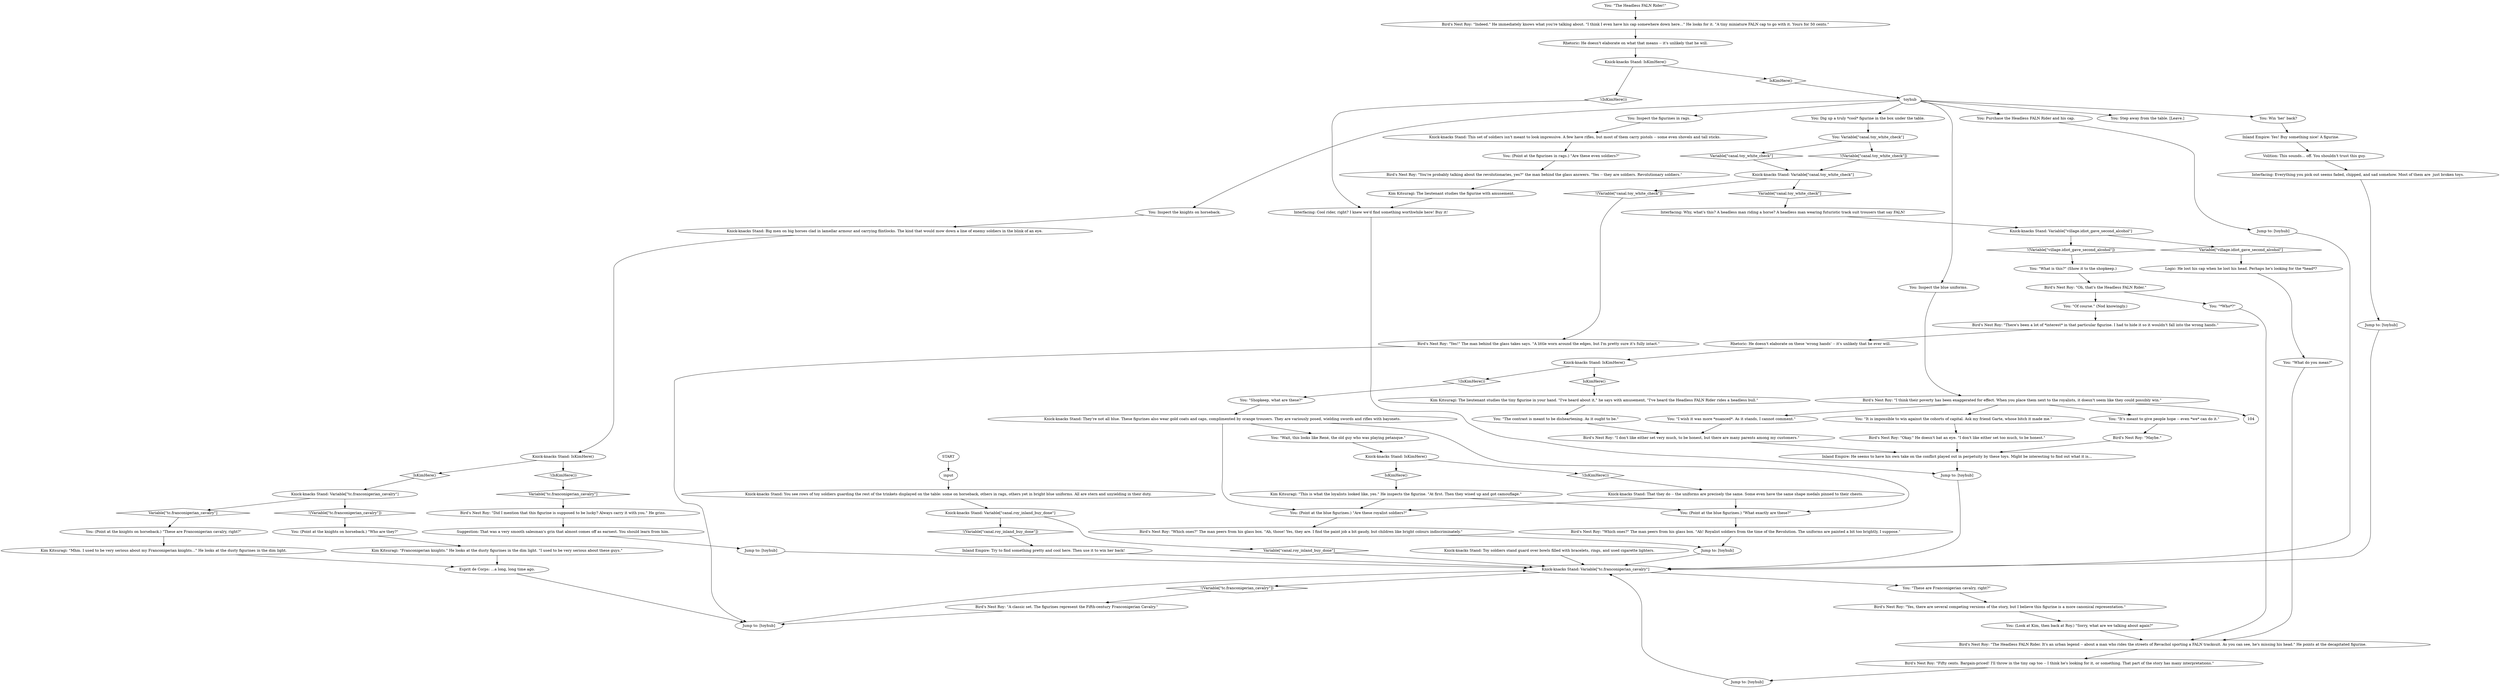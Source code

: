 # PAWNSHOP / TABLE OF KNICKKNACKS
# You look at and ask Roy about the figurines on the accessory stand.
# ==================================================
digraph G {
	  0 [label="START"];
	  1 [label="input"];
	  2 [label="Knick-knacks Stand: IsKimHere()"];
	  3 [label="IsKimHere()", shape=diamond];
	  4 [label="!(IsKimHere())", shape=diamond];
	  5 [label="Bird's Nest Roy: \"Okay.\" He doesn't bat an eye. \"I don't like either set too much, to be honest.\""];
	  6 [label="Rhetoric: He doesn't elaborate on these 'wrong hands' -- it's unlikely that he ever will."];
	  7 [label="You: \"Of course.\" (Nod knowingly.)"];
	  8 [label="You: Step away from the table. [Leave.]"];
	  9 [label="You: (Point at the blue figurines.) \"What exactly are these?\""];
	  10 [label="Jump to: [toyhub]"];
	  11 [label="You: (Point at the blue figurines.) \"Are these royalist soldiers?\""];
	  12 [label="Knick-knacks Stand: Variable[\"tc.franconigerian_cavalry\"]"];
	  13 [label="Variable[\"tc.franconigerian_cavalry\"]", shape=diamond];
	  14 [label="!(Variable[\"tc.franconigerian_cavalry\"])", shape=diamond];
	  15 [label="You: Inspect the knights on horseback."];
	  16 [label="Knick-knacks Stand: IsKimHere()"];
	  17 [label="IsKimHere()", shape=diamond];
	  18 [label="!(IsKimHere())", shape=diamond];
	  19 [label="Jump to: [toyhub]"];
	  20 [label="Bird's Nest Roy: \"Maybe.\""];
	  21 [label="Jump to: [toyhub]"];
	  22 [label="Jump to: [toyhub]"];
	  23 [label="Inland Empire: Try to find something pretty and cool here. Then use it to win her back!"];
	  24 [label="Knick-knacks Stand: Variable[\"canal.toy_white_check\"]"];
	  25 [label="Variable[\"canal.toy_white_check\"]", shape=diamond];
	  26 [label="!(Variable[\"canal.toy_white_check\"])", shape=diamond];
	  27 [label="You: \"*Who*?\""];
	  28 [label="Bird's Nest Roy: \"There's been a lot of *interest* in that particular figurine. I had to hide it so it wouldn't fall into the wrong hands.\""];
	  29 [label="Knick-knacks Stand: Variable[\"canal.roy_inland_buy_done\"]"];
	  30 [label="Variable[\"canal.roy_inland_buy_done\"]", shape=diamond];
	  31 [label="!(Variable[\"canal.roy_inland_buy_done\"])", shape=diamond];
	  32 [label="Bird's Nest Roy: \"The Headless FALN Rider. It's an urban legend -- about a man who rides the streets of Revachol sporting a FALN tracksuit. As you can see, he's missing his head.\" He points at the decapitated figurine."];
	  33 [label="Jump to: [toyhub]"];
	  34 [label="Suggestion: That was a very smooth salesman's grin that almost comes off as earnest. You should learn from him."];
	  35 [label="Kim Kitsuragi: \"Franconigerian knights.\" He looks at the dusty figurines in the dim light. \"I used to be very serious about these guys.\""];
	  36 [label="Bird's Nest Roy: \"Oh, that's the Headless FALN Rider.\""];
	  37 [label="You: Purchase the Headless FALN Rider and his cap."];
	  38 [label="Kim Kitsuragi: The lieutenant studies the tiny figurine in your hand. \"I've heard about it,\" he says with amusement, \"I've heard the Headless FALN Rider rides a headless bull.\""];
	  39 [label="Bird's Nest Roy: \"I don't like either set very much, to be honest, but there are many parents among my customers.\""];
	  40 [label="You: \"It is impossible to win against the cohorts of capital. Ask my friend Garte, whose bitch it made me.\""];
	  41 [label="Bird's Nest Roy: \"Fifty cents. Bargain-priced! I'll throw in the tiny cap too -- I think he's looking for it, or something. That part of the story has many interpretations.\""];
	  42 [label="You: Win 'her' back?"];
	  43 [label="Inland Empire: Yes! Buy something nice! A figurine."];
	  44 [label="You: Inspect the figurines in rags."];
	  45 [label="Knick-knacks Stand: Big men on big horses clad in lamellar armour and carrying flintlocks. The kind that would mow down a line of enemy soldiers in the blink of an eye."];
	  46 [label="Bird's Nest Roy: \"Which ones?\" The man peers from his glass box. \"Ah! Royalist soldiers from the time of the Revolution. The uniforms are painted a bit too brightly, I suppose.\""];
	  47 [label="You: \"It's meant to give people hope -- even *we* can do it.\""];
	  48 [label="Interfacing: Cool rider, right? I knew we'd find something worthwhile here! Buy it!"];
	  49 [label="You: \"Wait, this looks like René, the old guy who was playing petanque.\""];
	  50 [label="Rhetoric: He doesn't elaborate on what that means -- it's unlikely that he will."];
	  51 [label="You: \"What is this?\" (Show it to the shopkeep.)"];
	  52 [label="Bird's Nest Roy: \"Indeed.\" He immediately knows what you're talking about. \"I think I even have his cap somewhere down here...\" He looks for it. \"A tiny miniature FALN cap to go with it. Yours for 50 cents.\""];
	  53 [label="You: (Point at the knights on horseback.) \"Who are they?\""];
	  54 [label="Esprit de Corps: ...a long, long time ago."];
	  55 [label="Knick-knacks Stand: You see rows of toy soldiers guarding the rest of the trinkets displayed on the table: some on horseback, others in rags, others yet in bright blue uniforms. All are stern and unyielding in their duty."];
	  56 [label="Bird's Nest Roy: \"Which ones?\" The man peers from his glass box. \"Ah, those! Yes, they are. I find the paint job a bit gaudy, but children like bright colours indiscriminately.\""];
	  57 [label="Knick-knacks Stand: Variable[\"village.idiot_gave_second_alcohol\"]"];
	  58 [label="Variable[\"village.idiot_gave_second_alcohol\"]", shape=diamond];
	  59 [label="!(Variable[\"village.idiot_gave_second_alcohol\"])", shape=diamond];
	  60 [label="Kim Kitsuragi: \"This is what the loyalists looked like, yes.\" He inspects the figurine. \"At first. Then they wised up and got camouflage.\""];
	  61 [label="You: Dig up a truly *cool* figurine in the box under the table."];
	  62 [label="You: Variable[\"canal.toy_white_check\"]"];
	  63 [label="Variable[\"canal.toy_white_check\"]", shape=diamond];
	  64 [label="!(Variable[\"canal.toy_white_check\"])", shape=diamond];
	  65 [label="Bird's Nest Roy: \"You're probably talking about the revolutionaries, yes?\" the man behind the glass answers. \"Yes -- they are soldiers. Revolutionary soldiers.\""];
	  66 [label="Inland Empire: He seems to have his own take on the conflict played out in perpetuity by these toys. Might be interesting to find out what it is..."];
	  67 [label="Kim Kitsuragi: \"Mhm. I used to be very serious about my Franconigerian knights...\" He looks at the dusty figurines in the dim light."];
	  68 [label="Volition: This sounds... off. You shouldn't trust this guy."];
	  69 [label="You: (Look at Kim, then back at Roy.) \"Sorry, what are we talking about again?\""];
	  70 [label="Knick-knacks Stand: IsKimHere()"];
	  71 [label="IsKimHere()", shape=diamond];
	  72 [label="!(IsKimHere())", shape=diamond];
	  73 [label="Knick-knacks Stand: This set of soldiers isn't meant to look impressive. A few have rifles, but most of them carry pistols -- some even shovels and tall sticks."];
	  74 [label="You: \"I wish it was more *nuanced*. As it stands, I cannot comment.\""];
	  75 [label="Knick-knacks Stand: Toy soldiers stand guard over bowls filled with bracelets, rings, and used cigarette lighters."];
	  76 [label="Knick-knacks Stand: IsKimHere()"];
	  77 [label="IsKimHere()", shape=diamond];
	  78 [label="!(IsKimHere())", shape=diamond];
	  79 [label="You: (Point at the knights on horseback.) \"These are Franconigerian cavalry, right?\""];
	  80 [label="Knick-knacks Stand: That they do -- the uniforms are precisely the same. Some even have the same shape medals pinned to their chests."];
	  81 [label="You: Inspect the blue uniforms."];
	  82 [label="Interfacing: Why, what's this? A headless man riding a horse? A headless man wearing futuristic track suit trousers that say FALN!"];
	  83 [label="You: (Point at the figurines in rags.) \"Are these even soldiers?\""];
	  84 [label="You: \"The Headless FALN Rider!\""];
	  85 [label="Logic: He lost his cap when he lost his head. Perhaps he's looking for the *head*?"];
	  86 [label="Jump to: [toyhub]"];
	  87 [label="You: \"What do you mean?\""];
	  88 [label="You: \"Shopkeep, what are these?\""];
	  89 [label="Bird's Nest Roy: \"A classic set. The figurines represent the Fifth-century Franconigerian Cavalry.\""];
	  90 [label="Knick-knacks Stand: They're not all blue. These figurines also wear gold coats and caps, complimented by orange trousers. They are variously posed, wielding swords and rifles with bayonets."];
	  91 [label="Bird's Nest Roy: \"I think their poverty has been exaggerated for effect. When you place them next to the royalists, it doesn't seem like they could possibly win.\""];
	  92 [label="Kim Kitsuragi: The lieutenant studies the figurine with amusement."];
	  93 [label="toyhub"];
	  94 [label="Knick-knacks Stand: Variable[\"tc.franconigerian_cavalry\"]"];
	  95 [label="Variable[\"tc.franconigerian_cavalry\"]", shape=diamond];
	  96 [label="!(Variable[\"tc.franconigerian_cavalry\"])", shape=diamond];
	  97 [label="You: \"These are Franconigerian cavalry, right?\""];
	  98 [label="Bird's Nest Roy: \"Did I mention that this figurine is supposed to be lucky? Always carry it with you.\" He grins."];
	  99 [label="Jump to: [toyhub]"];
	  100 [label="Interfacing: Everything you pick out seems faded, chipped, and sad somehow. Most of them are  just broken toys."];
	  101 [label="Bird's Nest Roy: \"Yes!\" The man behind the glass takes says. \"A little worn around the edges, but I'm pretty sure it's fully intact.\""];
	  102 [label="Bird's Nest Roy: \"Yes, there are several competing versions of the story, but I believe this figurine is a more canonical representation.\""];
	  103 [label="You: \"The contrast is meant to be disheartening. As it ought to be.\""];
	  0 -> 1
	  1 -> 55
	  2 -> 3
	  2 -> 4
	  3 -> 60
	  4 -> 80
	  5 -> 66
	  6 -> 70
	  7 -> 28
	  9 -> 46
	  10 -> 94
	  11 -> 56
	  12 -> 13
	  12 -> 14
	  13 -> 79
	  14 -> 53
	  15 -> 45
	  16 -> 17
	  16 -> 18
	  17 -> 12
	  18 -> 95
	  19 -> 94
	  20 -> 66
	  21 -> 94
	  22 -> 94
	  23 -> 94
	  24 -> 25
	  24 -> 26
	  25 -> 82
	  26 -> 101
	  27 -> 32
	  28 -> 6
	  29 -> 30
	  29 -> 31
	  30 -> 94
	  31 -> 23
	  32 -> 41
	  33 -> 94
	  34 -> 19
	  35 -> 54
	  36 -> 27
	  36 -> 7
	  37 -> 99
	  38 -> 103
	  39 -> 66
	  40 -> 5
	  41 -> 86
	  42 -> 43
	  43 -> 68
	  44 -> 73
	  45 -> 16
	  46 -> 33
	  47 -> 20
	  48 -> 21
	  49 -> 2
	  50 -> 76
	  51 -> 36
	  52 -> 50
	  53 -> 35
	  54 -> 22
	  55 -> 29
	  56 -> 33
	  57 -> 58
	  57 -> 59
	  58 -> 85
	  59 -> 51
	  60 -> 9
	  60 -> 11
	  61 -> 62
	  62 -> 64
	  62 -> 63
	  63 -> 24
	  64 -> 24
	  65 -> 92
	  66 -> 21
	  67 -> 54
	  68 -> 100
	  69 -> 32
	  70 -> 72
	  70 -> 71
	  71 -> 38
	  72 -> 88
	  73 -> 83
	  74 -> 39
	  75 -> 94
	  76 -> 77
	  76 -> 78
	  77 -> 93
	  78 -> 48
	  79 -> 67
	  80 -> 9
	  80 -> 11
	  81 -> 91
	  82 -> 57
	  83 -> 65
	  84 -> 52
	  85 -> 87
	  86 -> 94
	  87 -> 32
	  88 -> 90
	  89 -> 22
	  90 -> 49
	  90 -> 11
	  90 -> 9
	  91 -> 104
	  91 -> 40
	  91 -> 74
	  91 -> 47
	  92 -> 48
	  93 -> 37
	  93 -> 8
	  93 -> 42
	  93 -> 44
	  93 -> 15
	  93 -> 81
	  93 -> 61
	  94 -> 96
	  94 -> 97
	  95 -> 98
	  96 -> 89
	  97 -> 102
	  98 -> 34
	  99 -> 94
	  100 -> 10
	  101 -> 22
	  102 -> 69
	  103 -> 39
}

